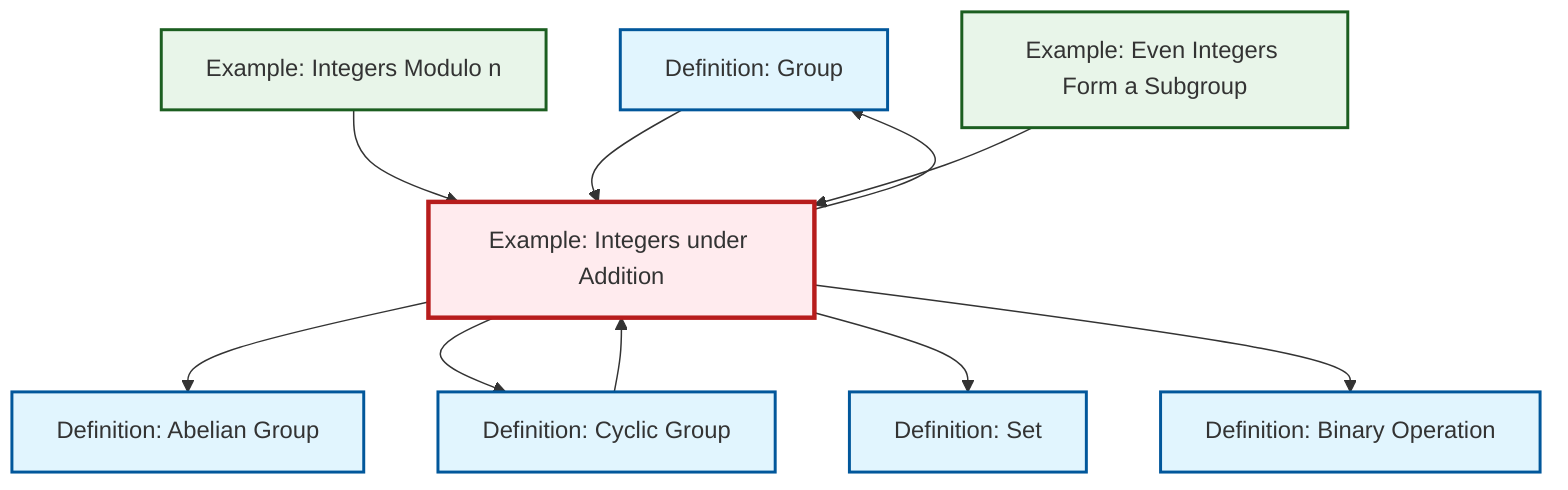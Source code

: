 graph TD
    classDef definition fill:#e1f5fe,stroke:#01579b,stroke-width:2px
    classDef theorem fill:#f3e5f5,stroke:#4a148c,stroke-width:2px
    classDef axiom fill:#fff3e0,stroke:#e65100,stroke-width:2px
    classDef example fill:#e8f5e9,stroke:#1b5e20,stroke-width:2px
    classDef current fill:#ffebee,stroke:#b71c1c,stroke-width:3px
    def-abelian-group["Definition: Abelian Group"]:::definition
    def-group["Definition: Group"]:::definition
    def-set["Definition: Set"]:::definition
    def-binary-operation["Definition: Binary Operation"]:::definition
    ex-even-integers-subgroup["Example: Even Integers Form a Subgroup"]:::example
    ex-quotient-integers-mod-n["Example: Integers Modulo n"]:::example
    ex-integers-addition["Example: Integers under Addition"]:::example
    def-cyclic-group["Definition: Cyclic Group"]:::definition
    ex-quotient-integers-mod-n --> ex-integers-addition
    ex-integers-addition --> def-abelian-group
    ex-integers-addition --> def-group
    def-group --> ex-integers-addition
    ex-even-integers-subgroup --> ex-integers-addition
    ex-integers-addition --> def-cyclic-group
    def-cyclic-group --> ex-integers-addition
    ex-integers-addition --> def-set
    ex-integers-addition --> def-binary-operation
    class ex-integers-addition current